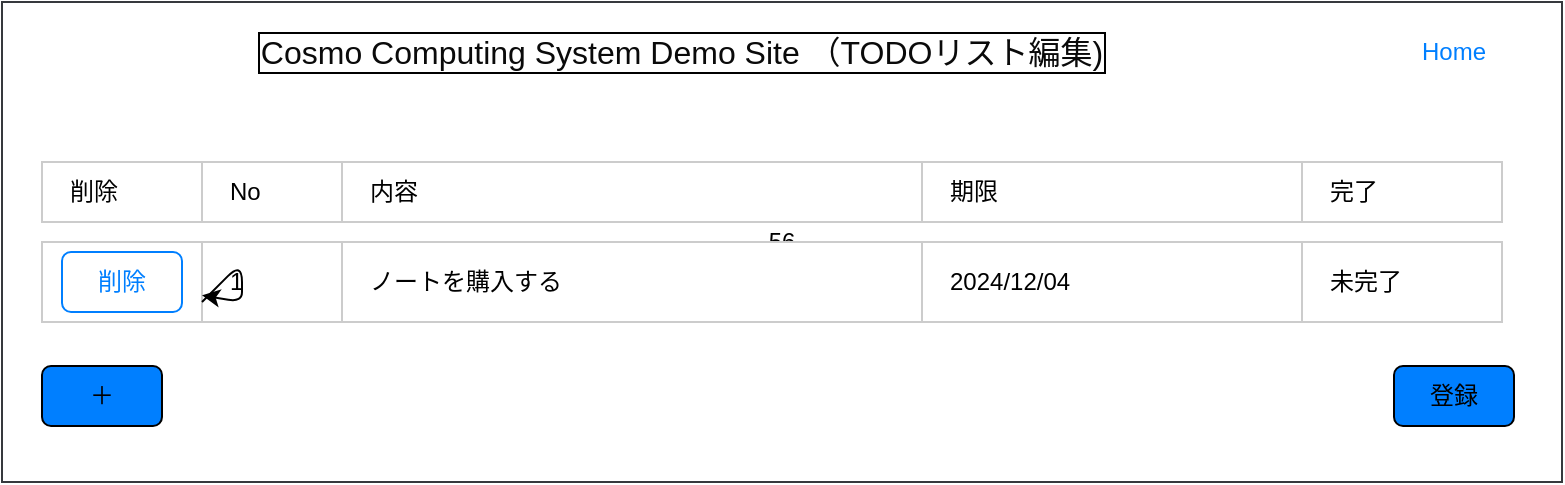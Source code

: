 <mxfile>
    <diagram id="WkBjb4pW22fDtr13lLDv" name="ページ1">
        <mxGraphModel dx="1124" dy="658" grid="1" gridSize="10" guides="1" tooltips="1" connect="1" arrows="1" fold="1" page="1" pageScale="1" pageWidth="827" pageHeight="1169" math="0" shadow="0">
            <root>
                <mxCell id="0"/>
                <mxCell id="1" parent="0"/>
                <mxCell id="7" value="56" style="rounded=0;whiteSpace=wrap;html=1;fillColor=#FFFFFF;strokeColor=#36393d;" parent="1" vertex="1">
                    <mxGeometry x="20" y="30" width="780" height="240" as="geometry"/>
                </mxCell>
                <mxCell id="6" value="　No" style="rounded=0;whiteSpace=wrap;html=1;align=left;strokeColor=#CCCCCC;fillColor=#FFFFFF;fontColor=#000000;" parent="1" vertex="1">
                    <mxGeometry x="120" y="110" width="70" height="30" as="geometry"/>
                </mxCell>
                <mxCell id="9" value="　内容" style="rounded=0;whiteSpace=wrap;html=1;align=left;strokeColor=#CCCCCC;fontColor=#000000;fillColor=#FFFFFF;" parent="1" vertex="1">
                    <mxGeometry x="190" y="110" width="290" height="30" as="geometry"/>
                </mxCell>
                <mxCell id="10" value="　期限" style="rounded=0;whiteSpace=wrap;html=1;align=left;fillColor=#FFFFFF;fontColor=#000000;strokeColor=#CCCCCC;" parent="1" vertex="1">
                    <mxGeometry x="480" y="110" width="190" height="30" as="geometry"/>
                </mxCell>
                <mxCell id="11" value="　完了" style="rounded=0;whiteSpace=wrap;html=1;align=left;fillColor=#FFFFFF;fontColor=#000000;strokeColor=#CCCCCC;" parent="1" vertex="1">
                    <mxGeometry x="670" y="110" width="100" height="30" as="geometry"/>
                </mxCell>
                <mxCell id="12" value="　1" style="rounded=0;whiteSpace=wrap;html=1;align=left;fillColor=#FFFFFF;fontColor=#000000;strokeColor=#CCCCCC;" parent="1" vertex="1">
                    <mxGeometry x="120" y="150" width="70" height="40" as="geometry"/>
                </mxCell>
                <mxCell id="13" value="　ノートを購入する" style="rounded=0;whiteSpace=wrap;html=1;align=left;fillColor=#FFFFFF;fontColor=#000000;strokeColor=#CCCCCC;" parent="1" vertex="1">
                    <mxGeometry x="190" y="150" width="290" height="40" as="geometry"/>
                </mxCell>
                <mxCell id="14" value="　2024/12/04" style="rounded=0;whiteSpace=wrap;html=1;align=left;fillColor=#FFFFFF;fontColor=#000000;strokeColor=#CCCCCC;" parent="1" vertex="1">
                    <mxGeometry x="480" y="150" width="190" height="40" as="geometry"/>
                </mxCell>
                <mxCell id="15" value="　未完了" style="rounded=0;whiteSpace=wrap;html=1;align=left;fillColor=#FFFFFF;fontColor=#000000;strokeColor=#CCCCCC;" parent="1" vertex="1">
                    <mxGeometry x="670" y="150" width="100" height="40" as="geometry"/>
                </mxCell>
                <mxCell id="17" value="＋" style="rounded=1;whiteSpace=wrap;html=1;fillColor=#007FFF;" parent="1" vertex="1">
                    <mxGeometry x="40" y="212" width="60" height="30" as="geometry"/>
                </mxCell>
                <mxCell id="18" value="登録" style="rounded=1;whiteSpace=wrap;html=1;fillColor=#007FFF;" parent="1" vertex="1">
                    <mxGeometry x="716" y="212" width="60" height="30" as="geometry"/>
                </mxCell>
                <mxCell id="21" value="Cosmo Computing System Demo Site （TODOリスト編集)" style="text;html=1;strokeColor=none;fillColor=none;align=center;verticalAlign=middle;whiteSpace=wrap;rounded=0;fontSize=16;labelBorderColor=default;fontColor=#0a0a0a;strokeWidth=0;" parent="1" vertex="1">
                    <mxGeometry x="120" y="40" width="480" height="30" as="geometry"/>
                </mxCell>
                <mxCell id="22" value="　削除" style="rounded=0;whiteSpace=wrap;html=1;align=left;strokeColor=#CCCCCC;fillColor=#FFFFFF;fontColor=#000000;" vertex="1" parent="1">
                    <mxGeometry x="40" y="110" width="80" height="30" as="geometry"/>
                </mxCell>
                <mxCell id="24" value="" style="rounded=0;whiteSpace=wrap;html=1;align=left;fillColor=#FFFFFF;fontColor=#000000;strokeColor=#CCCCCC;" vertex="1" parent="1">
                    <mxGeometry x="40" y="150" width="80" height="40" as="geometry"/>
                </mxCell>
                <mxCell id="25" style="edgeStyle=none;html=1;exitX=1;exitY=0.75;exitDx=0;exitDy=0;" edge="1" parent="1" source="24" target="24">
                    <mxGeometry relative="1" as="geometry"/>
                </mxCell>
                <mxCell id="23" value="削除" style="rounded=1;whiteSpace=wrap;html=1;strokeColor=#007FFF;fillColor=#FFFFFF;fontColor=#007FFF;" vertex="1" parent="1">
                    <mxGeometry x="50" y="155" width="60" height="30" as="geometry"/>
                </mxCell>
                <mxCell id="26" value="Home" style="rounded=1;whiteSpace=wrap;html=1;strokeColor=none;fillColor=#FFFFFF;fontColor=#007FFF;" vertex="1" parent="1">
                    <mxGeometry x="716" y="40" width="60" height="30" as="geometry"/>
                </mxCell>
            </root>
        </mxGraphModel>
    </diagram>
</mxfile>